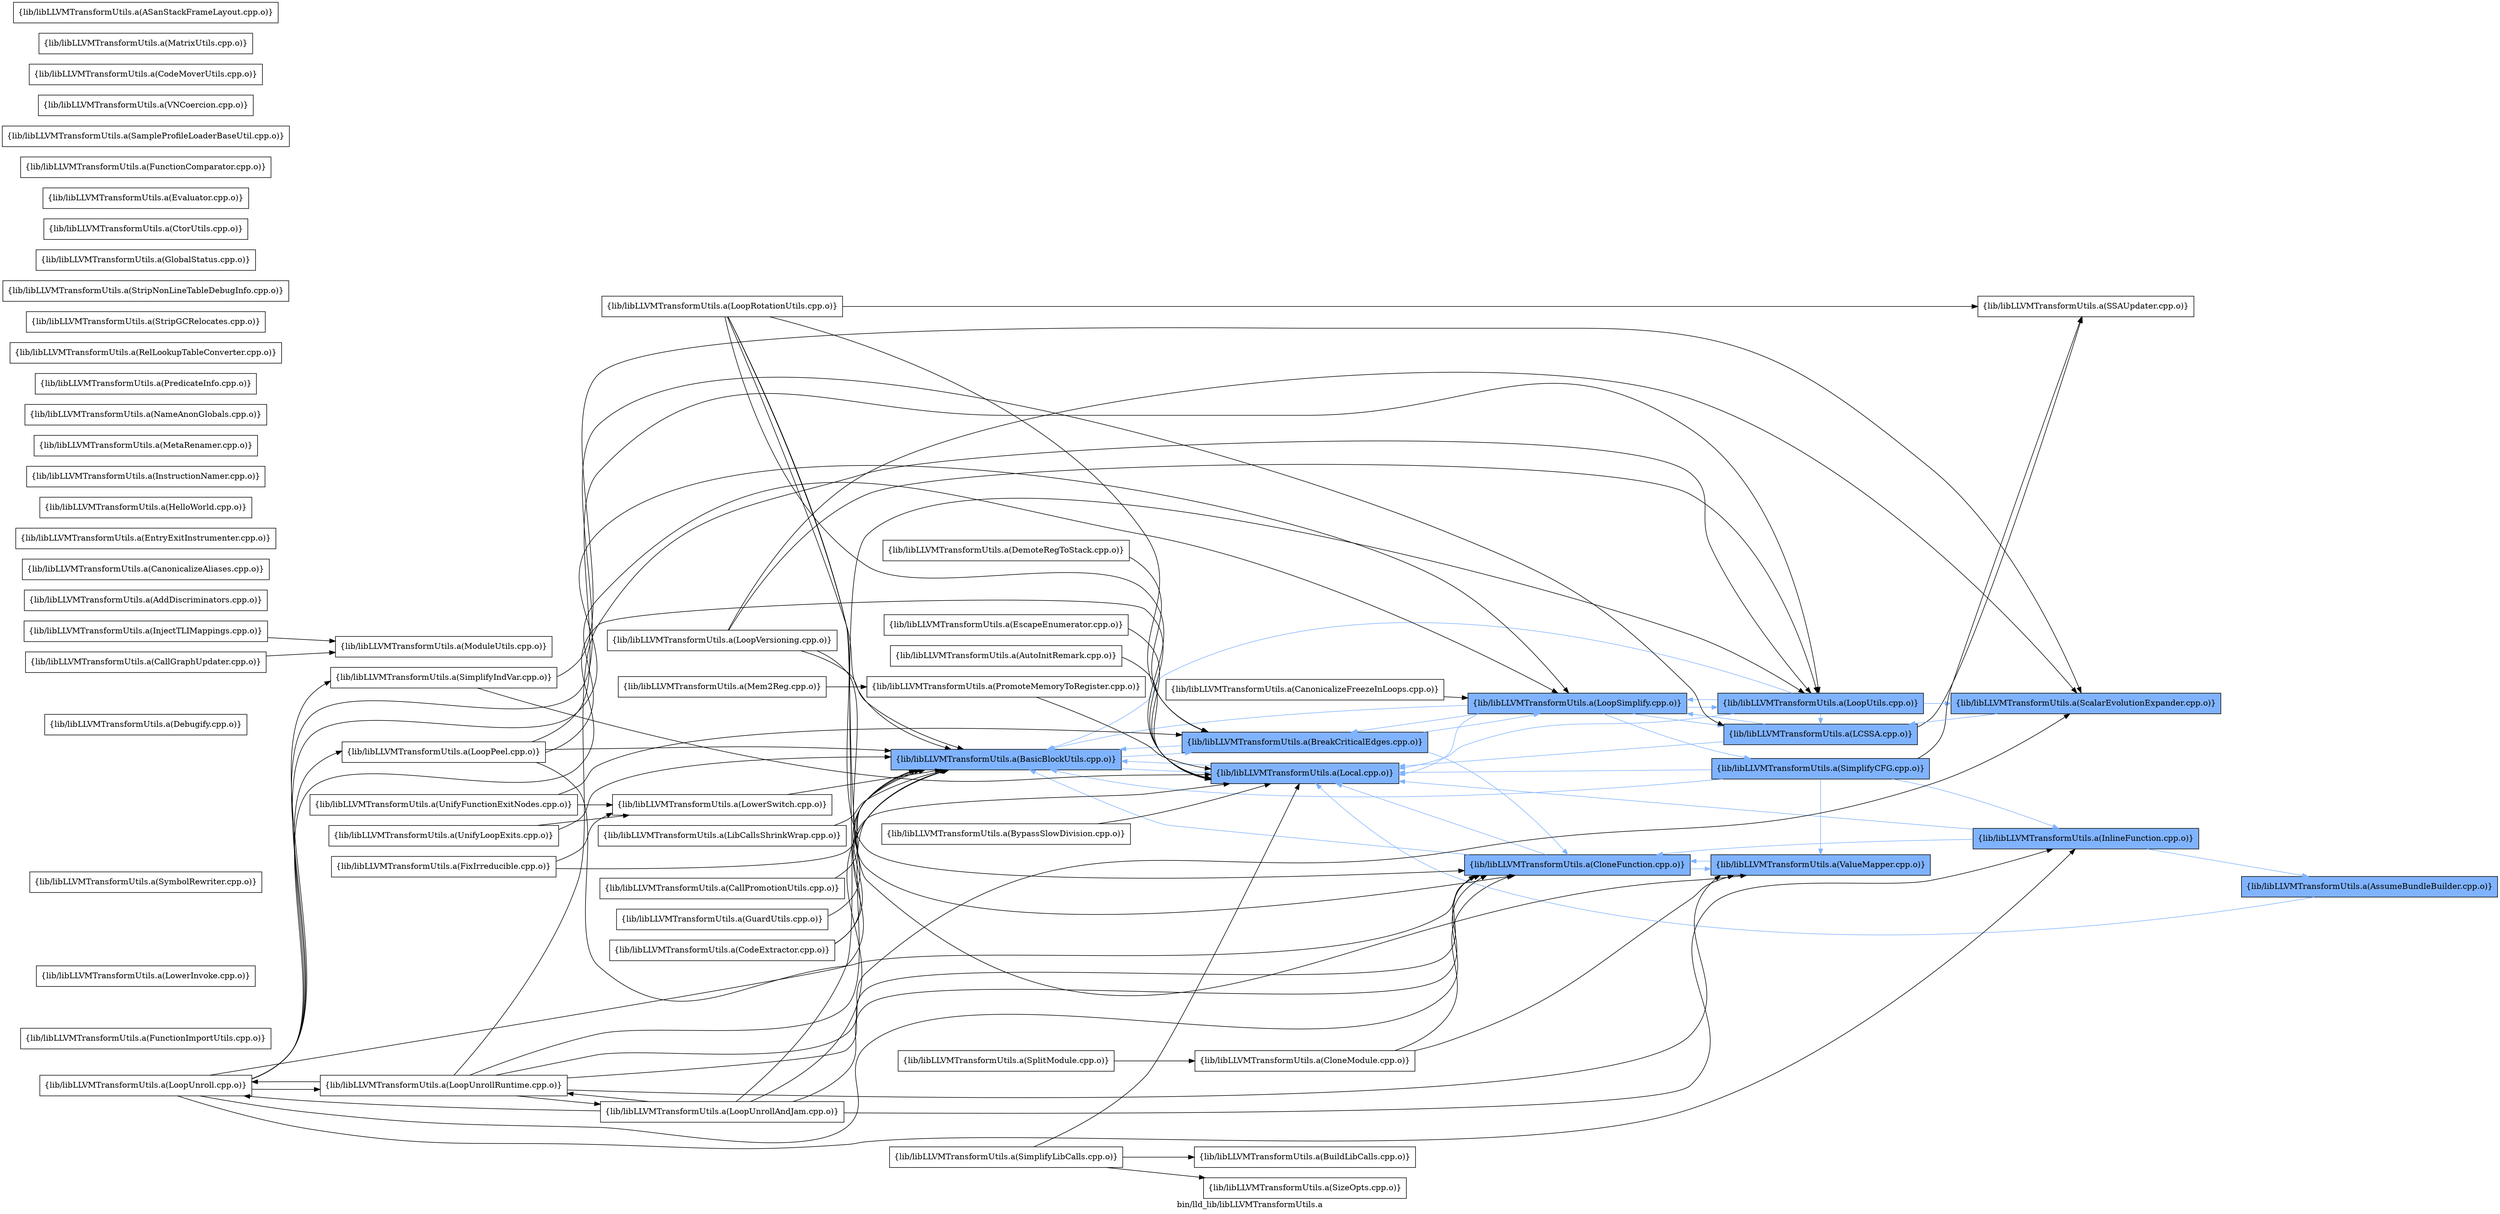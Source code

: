 digraph "bin/lld_lib/libLLVMTransformUtils.a" {
	label="bin/lld_lib/libLLVMTransformUtils.a";
	rankdir=LR;
	{ rank=same; Node0x55713427ca98;  }
	{ rank=same; Node0x55713427c318; Node0x5571342797a8;  }
	{ rank=same; Node0x557134271af8; Node0x55713427fb58;  }
	{ rank=same; Node0x5571342719b8; Node0x5571342794d8; Node0x557134281868; Node0x557134294918;  }
	{ rank=same; Node0x55713427e2a8; Node0x55713427d358; Node0x55713427d178;  }

	Node0x55713427ca98 [shape=record,shape=box,group=1,style=filled,fillcolor="0.600000 0.5 1",label="{lib/libLLVMTransformUtils.a(BasicBlockUtils.cpp.o)}"];
	Node0x55713427ca98 -> Node0x55713427c318[color="0.600000 0.5 1"];
	Node0x55713427ca98 -> Node0x5571342797a8[color="0.600000 0.5 1"];
	Node0x557134293568 [shape=record,shape=box,group=0,label="{lib/libLLVMTransformUtils.a(SizeOpts.cpp.o)}"];
	Node0x5571342797a8 [shape=record,shape=box,group=1,style=filled,fillcolor="0.600000 0.5 1",label="{lib/libLLVMTransformUtils.a(Local.cpp.o)}"];
	Node0x5571342797a8 -> Node0x55713427ca98[color="0.600000 0.5 1"];
	Node0x55713427c318 [shape=record,shape=box,group=1,style=filled,fillcolor="0.600000 0.5 1",label="{lib/libLLVMTransformUtils.a(BreakCriticalEdges.cpp.o)}"];
	Node0x55713427c318 -> Node0x55713427ca98[color="0.600000 0.5 1"];
	Node0x55713427c318 -> Node0x557134271af8[color="0.600000 0.5 1"];
	Node0x55713427c318 -> Node0x55713427fb58[color="0.600000 0.5 1"];
	Node0x55713427b0f8 [shape=record,shape=box,group=0,label="{lib/libLLVMTransformUtils.a(FunctionImportUtils.cpp.o)}"];
	Node0x557134291998 [shape=record,shape=box,group=0,label="{lib/libLLVMTransformUtils.a(SplitModule.cpp.o)}"];
	Node0x557134291998 -> Node0x557134291308;
	Node0x557134272688 [shape=record,shape=box,group=0,label="{lib/libLLVMTransformUtils.a(CanonicalizeFreezeInLoops.cpp.o)}"];
	Node0x557134272688 -> Node0x55713427fb58;
	Node0x55713427d538 [shape=record,shape=box,group=0,label="{lib/libLLVMTransformUtils.a(LowerInvoke.cpp.o)}"];
	Node0x557134272b38 [shape=record,shape=box,group=0,label="{lib/libLLVMTransformUtils.a(SymbolRewriter.cpp.o)}"];
	Node0x55713427b508 [shape=record,shape=box,group=0,label="{lib/libLLVMTransformUtils.a(BypassSlowDivision.cpp.o)}"];
	Node0x55713427b508 -> Node0x5571342797a8;
	Node0x557134292708 [shape=record,shape=box,group=0,label="{lib/libLLVMTransformUtils.a(SimplifyLibCalls.cpp.o)}"];
	Node0x557134292708 -> Node0x55713427bdc8;
	Node0x557134292708 -> Node0x5571342797a8;
	Node0x557134292708 -> Node0x557134293568;
	Node0x55713426fc58 [shape=record,shape=box,group=0,label="{lib/libLLVMTransformUtils.a(Debugify.cpp.o)}"];
	Node0x557134294918 [shape=record,shape=box,group=1,style=filled,fillcolor="0.600000 0.5 1",label="{lib/libLLVMTransformUtils.a(SimplifyCFG.cpp.o)}"];
	Node0x557134294918 -> Node0x55713427ca98[color="0.600000 0.5 1"];
	Node0x557134294918 -> Node0x55713427d178[color="0.600000 0.5 1"];
	Node0x557134294918 -> Node0x5571342797a8[color="0.600000 0.5 1"];
	Node0x557134294918 -> Node0x55713427e2a8;
	Node0x557134294918 -> Node0x5571342719b8[color="0.600000 0.5 1"];
	Node0x5571342794d8 [shape=record,shape=box,group=1,style=filled,fillcolor="0.600000 0.5 1",label="{lib/libLLVMTransformUtils.a(LCSSA.cpp.o)}"];
	Node0x5571342794d8 -> Node0x5571342797a8[color="0.600000 0.5 1"];
	Node0x5571342794d8 -> Node0x55713427fb58[color="0.600000 0.5 1"];
	Node0x5571342794d8 -> Node0x55713427e2a8;
	Node0x55713427fb58 [shape=record,shape=box,group=1,style=filled,fillcolor="0.600000 0.5 1",label="{lib/libLLVMTransformUtils.a(LoopSimplify.cpp.o)}"];
	Node0x55713427fb58 -> Node0x55713427ca98[color="0.600000 0.5 1"];
	Node0x55713427fb58 -> Node0x55713427c318[color="0.600000 0.5 1"];
	Node0x55713427fb58 -> Node0x5571342794d8[color="0.600000 0.5 1"];
	Node0x55713427fb58 -> Node0x5571342797a8[color="0.600000 0.5 1"];
	Node0x55713427fb58 -> Node0x557134281868[color="0.600000 0.5 1"];
	Node0x55713427fb58 -> Node0x557134294918[color="0.600000 0.5 1"];
	Node0x55713427d358 [shape=record,shape=box,group=1,style=filled,fillcolor="0.600000 0.5 1",label="{lib/libLLVMTransformUtils.a(ScalarEvolutionExpander.cpp.o)}"];
	Node0x55713427d358 -> Node0x5571342794d8[color="0.600000 0.5 1"];
	Node0x55713427d178 [shape=record,shape=box,group=1,style=filled,fillcolor="0.600000 0.5 1",label="{lib/libLLVMTransformUtils.a(InlineFunction.cpp.o)}"];
	Node0x55713427d178 -> Node0x557134278f38[color="0.600000 0.5 1"];
	Node0x55713427d178 -> Node0x557134271af8[color="0.600000 0.5 1"];
	Node0x55713427d178 -> Node0x5571342797a8[color="0.600000 0.5 1"];
	Node0x55713426f848 [shape=record,shape=box,group=0,label="{lib/libLLVMTransformUtils.a(DemoteRegToStack.cpp.o)}"];
	Node0x55713426f848 -> Node0x55713427c318;
	Node0x55713426e768 [shape=record,shape=box,group=0,label="{lib/libLLVMTransformUtils.a(EscapeEnumerator.cpp.o)}"];
	Node0x55713426e768 -> Node0x5571342797a8;
	Node0x557134286cc8 [shape=record,shape=box,group=0,label="{lib/libLLVMTransformUtils.a(ModuleUtils.cpp.o)}"];
	Node0x557134281868 [shape=record,shape=box,group=1,style=filled,fillcolor="0.600000 0.5 1",label="{lib/libLLVMTransformUtils.a(LoopUtils.cpp.o)}"];
	Node0x557134281868 -> Node0x55713427ca98[color="0.600000 0.5 1"];
	Node0x557134281868 -> Node0x5571342794d8[color="0.600000 0.5 1"];
	Node0x557134281868 -> Node0x5571342797a8[color="0.600000 0.5 1"];
	Node0x557134281868 -> Node0x55713427fb58[color="0.600000 0.5 1"];
	Node0x557134281868 -> Node0x55713427d358[color="0.600000 0.5 1"];
	Node0x557134271af8 [shape=record,shape=box,group=1,style=filled,fillcolor="0.600000 0.5 1",label="{lib/libLLVMTransformUtils.a(CloneFunction.cpp.o)}"];
	Node0x557134271af8 -> Node0x55713427ca98[color="0.600000 0.5 1"];
	Node0x557134271af8 -> Node0x5571342797a8[color="0.600000 0.5 1"];
	Node0x557134271af8 -> Node0x5571342719b8[color="0.600000 0.5 1"];
	Node0x55713427e2a8 [shape=record,shape=box,group=0,label="{lib/libLLVMTransformUtils.a(SSAUpdater.cpp.o)}"];
	Node0x5571342719b8 [shape=record,shape=box,group=1,style=filled,fillcolor="0.600000 0.5 1",label="{lib/libLLVMTransformUtils.a(ValueMapper.cpp.o)}"];
	Node0x5571342719b8 -> Node0x557134271af8[color="0.600000 0.5 1"];
	Node0x557134279e88 [shape=record,shape=box,group=0,label="{lib/libLLVMTransformUtils.a(AddDiscriminators.cpp.o)}"];
	Node0x557134278f38 [shape=record,shape=box,group=1,style=filled,fillcolor="0.600000 0.5 1",label="{lib/libLLVMTransformUtils.a(AssumeBundleBuilder.cpp.o)}"];
	Node0x557134278f38 -> Node0x5571342797a8[color="0.600000 0.5 1"];
	Node0x55713428a558 [shape=record,shape=box,group=0,label="{lib/libLLVMTransformUtils.a(CanonicalizeAliases.cpp.o)}"];
	Node0x55713426f7f8 [shape=record,shape=box,group=0,label="{lib/libLLVMTransformUtils.a(EntryExitInstrumenter.cpp.o)}"];
	Node0x557134277b88 [shape=record,shape=box,group=0,label="{lib/libLLVMTransformUtils.a(FixIrreducible.cpp.o)}"];
	Node0x557134277b88 -> Node0x55713427ca98;
	Node0x557134277b88 -> Node0x55713427dcb8;
	Node0x55713427c728 [shape=record,shape=box,group=0,label="{lib/libLLVMTransformUtils.a(HelloWorld.cpp.o)}"];
	Node0x55713427cc78 [shape=record,shape=box,group=0,label="{lib/libLLVMTransformUtils.a(InjectTLIMappings.cpp.o)}"];
	Node0x55713427cc78 -> Node0x557134286cc8;
	Node0x557134278358 [shape=record,shape=box,group=0,label="{lib/libLLVMTransformUtils.a(InstructionNamer.cpp.o)}"];
	Node0x557134278ee8 [shape=record,shape=box,group=0,label="{lib/libLLVMTransformUtils.a(LibCallsShrinkWrap.cpp.o)}"];
	Node0x557134278ee8 -> Node0x55713427ca98;
	Node0x55713427dda8 [shape=record,shape=box,group=0,label="{lib/libLLVMTransformUtils.a(LoopVersioning.cpp.o)}"];
	Node0x55713427dda8 -> Node0x55713427ca98;
	Node0x55713427dda8 -> Node0x557134271af8;
	Node0x55713427dda8 -> Node0x557134281868;
	Node0x55713427dda8 -> Node0x55713427d358;
	Node0x55713427dcb8 [shape=record,shape=box,group=0,label="{lib/libLLVMTransformUtils.a(LowerSwitch.cpp.o)}"];
	Node0x55713427dcb8 -> Node0x55713427ca98;
	Node0x557134285288 [shape=record,shape=box,group=0,label="{lib/libLLVMTransformUtils.a(Mem2Reg.cpp.o)}"];
	Node0x557134285288 -> Node0x55713427ede8;
	Node0x557134284ab8 [shape=record,shape=box,group=0,label="{lib/libLLVMTransformUtils.a(MetaRenamer.cpp.o)}"];
	Node0x557134286728 [shape=record,shape=box,group=0,label="{lib/libLLVMTransformUtils.a(NameAnonGlobals.cpp.o)}"];
	Node0x55713427e668 [shape=record,shape=box,group=0,label="{lib/libLLVMTransformUtils.a(PredicateInfo.cpp.o)}"];
	Node0x55713427f518 [shape=record,shape=box,group=0,label="{lib/libLLVMTransformUtils.a(RelLookupTableConverter.cpp.o)}"];
	Node0x55713427e118 [shape=record,shape=box,group=0,label="{lib/libLLVMTransformUtils.a(StripGCRelocates.cpp.o)}"];
	Node0x557134291f88 [shape=record,shape=box,group=0,label="{lib/libLLVMTransformUtils.a(StripNonLineTableDebugInfo.cpp.o)}"];
	Node0x557134271eb8 [shape=record,shape=box,group=0,label="{lib/libLLVMTransformUtils.a(UnifyFunctionExitNodes.cpp.o)}"];
	Node0x557134271eb8 -> Node0x55713427c318;
	Node0x557134271eb8 -> Node0x55713427dcb8;
	Node0x557134272548 [shape=record,shape=box,group=0,label="{lib/libLLVMTransformUtils.a(UnifyLoopExits.cpp.o)}"];
	Node0x557134272548 -> Node0x55713427ca98;
	Node0x557134272548 -> Node0x55713427dcb8;
	Node0x55713427ede8 [shape=record,shape=box,group=0,label="{lib/libLLVMTransformUtils.a(PromoteMemoryToRegister.cpp.o)}"];
	Node0x55713427ede8 -> Node0x5571342797a8;
	Node0x557134289c98 [shape=record,shape=box,group=0,label="{lib/libLLVMTransformUtils.a(CallGraphUpdater.cpp.o)}"];
	Node0x557134289c98 -> Node0x557134286cc8;
	Node0x557134271d28 [shape=record,shape=box,group=0,label="{lib/libLLVMTransformUtils.a(CodeExtractor.cpp.o)}"];
	Node0x557134271d28 -> Node0x55713427ca98;
	Node0x557134271d28 -> Node0x5571342797a8;
	Node0x55713427ae78 [shape=record,shape=box,group=0,label="{lib/libLLVMTransformUtils.a(GlobalStatus.cpp.o)}"];
	Node0x557134270928 [shape=record,shape=box,group=0,label="{lib/libLLVMTransformUtils.a(CtorUtils.cpp.o)}"];
	Node0x55713426e588 [shape=record,shape=box,group=0,label="{lib/libLLVMTransformUtils.a(Evaluator.cpp.o)}"];
	Node0x55713427bdc8 [shape=record,shape=box,group=0,label="{lib/libLLVMTransformUtils.a(BuildLibCalls.cpp.o)}"];
	Node0x55713427af18 [shape=record,shape=box,group=0,label="{lib/libLLVMTransformUtils.a(CallPromotionUtils.cpp.o)}"];
	Node0x55713427af18 -> Node0x55713427ca98;
	Node0x557134275a68 [shape=record,shape=box,group=0,label="{lib/libLLVMTransformUtils.a(FunctionComparator.cpp.o)}"];
	Node0x557134281e58 [shape=record,shape=box,group=0,label="{lib/libLLVMTransformUtils.a(SampleProfileLoaderBaseUtil.cpp.o)}"];
	Node0x5571342789e8 [shape=record,shape=box,group=0,label="{lib/libLLVMTransformUtils.a(AutoInitRemark.cpp.o)}"];
	Node0x5571342789e8 -> Node0x5571342797a8;
	Node0x55713427b828 [shape=record,shape=box,group=0,label="{lib/libLLVMTransformUtils.a(GuardUtils.cpp.o)}"];
	Node0x55713427b828 -> Node0x55713427ca98;
	Node0x557134283988 [shape=record,shape=box,group=0,label="{lib/libLLVMTransformUtils.a(VNCoercion.cpp.o)}"];
	Node0x557134292f28 [shape=record,shape=box,group=0,label="{lib/libLLVMTransformUtils.a(SimplifyIndVar.cpp.o)}"];
	Node0x557134292f28 -> Node0x5571342797a8;
	Node0x557134292f28 -> Node0x55713427d358;
	Node0x557134270a18 [shape=record,shape=box,group=0,label="{lib/libLLVMTransformUtils.a(CodeMoverUtils.cpp.o)}"];
	Node0x5571342727c8 [shape=record,shape=box,group=0,label="{lib/libLLVMTransformUtils.a(LoopPeel.cpp.o)}"];
	Node0x5571342727c8 -> Node0x55713427ca98;
	Node0x5571342727c8 -> Node0x557134271af8;
	Node0x5571342727c8 -> Node0x55713427fb58;
	Node0x5571342727c8 -> Node0x557134281868;
	Node0x5571342709c8 [shape=record,shape=box,group=0,label="{lib/libLLVMTransformUtils.a(LoopRotationUtils.cpp.o)}"];
	Node0x5571342709c8 -> Node0x55713427ca98;
	Node0x5571342709c8 -> Node0x55713427c318;
	Node0x5571342709c8 -> Node0x557134271af8;
	Node0x5571342709c8 -> Node0x5571342797a8;
	Node0x5571342709c8 -> Node0x55713427e2a8;
	Node0x5571342709c8 -> Node0x5571342719b8;
	Node0x557134281188 [shape=record,shape=box,group=0,label="{lib/libLLVMTransformUtils.a(LoopUnroll.cpp.o)}"];
	Node0x557134281188 -> Node0x55713427ca98;
	Node0x557134281188 -> Node0x557134271af8;
	Node0x557134281188 -> Node0x55713427d178;
	Node0x557134281188 -> Node0x5571342794d8;
	Node0x557134281188 -> Node0x5571342797a8;
	Node0x557134281188 -> Node0x5571342727c8;
	Node0x557134281188 -> Node0x55713427fb58;
	Node0x557134281188 -> Node0x557134283ac8;
	Node0x557134281188 -> Node0x557134292f28;
	Node0x5571342817c8 [shape=record,shape=box,group=0,label="{lib/libLLVMTransformUtils.a(LoopUnrollAndJam.cpp.o)}"];
	Node0x5571342817c8 -> Node0x55713427ca98;
	Node0x5571342817c8 -> Node0x557134271af8;
	Node0x5571342817c8 -> Node0x55713427d178;
	Node0x5571342817c8 -> Node0x557134281188;
	Node0x5571342817c8 -> Node0x557134283ac8;
	Node0x5571342817c8 -> Node0x557134281868;
	Node0x55713427ef28 [shape=record,shape=box,group=0,label="{lib/libLLVMTransformUtils.a(MatrixUtils.cpp.o)}"];
	Node0x5571342790c8 [shape=record,shape=box,group=0,label="{lib/libLLVMTransformUtils.a(ASanStackFrameLayout.cpp.o)}"];
	Node0x557134283ac8 [shape=record,shape=box,group=0,label="{lib/libLLVMTransformUtils.a(LoopUnrollRuntime.cpp.o)}"];
	Node0x557134283ac8 -> Node0x55713427ca98;
	Node0x557134283ac8 -> Node0x557134271af8;
	Node0x557134283ac8 -> Node0x557134281188;
	Node0x557134283ac8 -> Node0x5571342817c8;
	Node0x557134283ac8 -> Node0x557134281868;
	Node0x557134283ac8 -> Node0x55713427d358;
	Node0x557134283ac8 -> Node0x5571342719b8;
	Node0x557134291308 [shape=record,shape=box,group=0,label="{lib/libLLVMTransformUtils.a(CloneModule.cpp.o)}"];
	Node0x557134291308 -> Node0x557134271af8;
	Node0x557134291308 -> Node0x5571342719b8;
}
